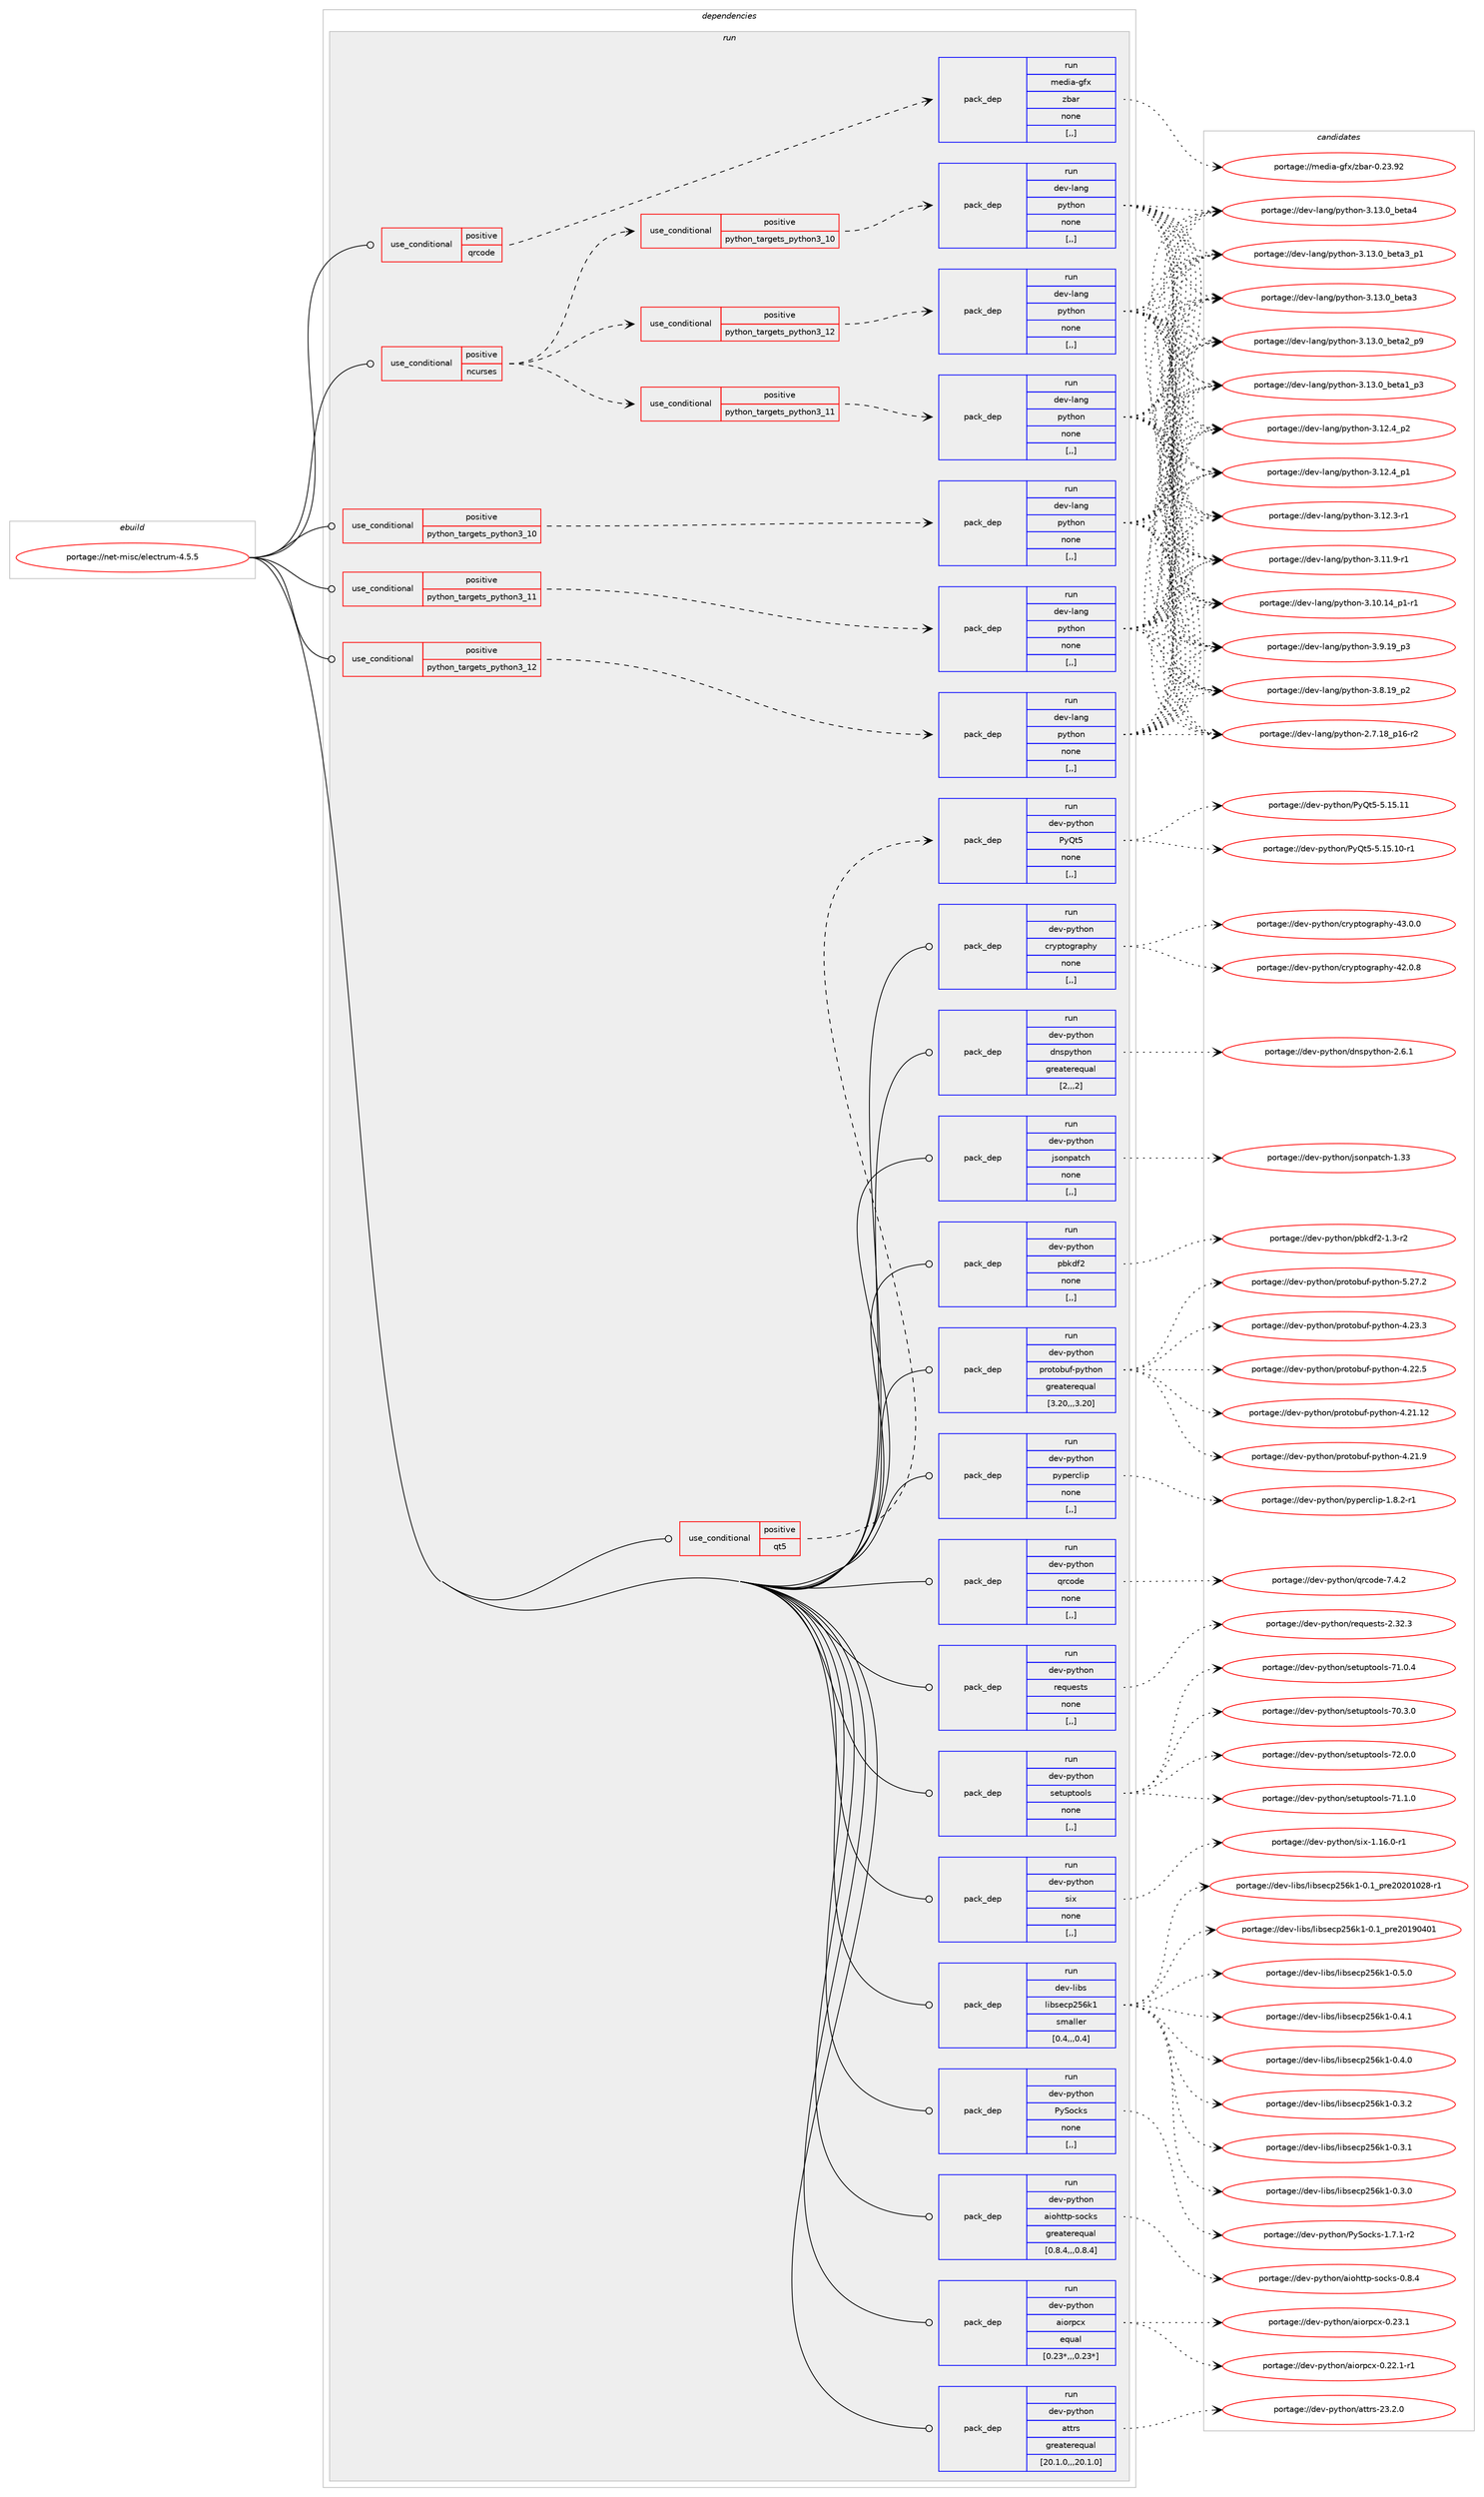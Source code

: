 digraph prolog {

# *************
# Graph options
# *************

newrank=true;
concentrate=true;
compound=true;
graph [rankdir=LR,fontname=Helvetica,fontsize=10,ranksep=1.5];#, ranksep=2.5, nodesep=0.2];
edge  [arrowhead=vee];
node  [fontname=Helvetica,fontsize=10];

# **********
# The ebuild
# **********

subgraph cluster_leftcol {
color=gray;
label=<<i>ebuild</i>>;
id [label="portage://net-misc/electrum-4.5.5", color=red, width=4, href="../net-misc/electrum-4.5.5.svg"];
}

# ****************
# The dependencies
# ****************

subgraph cluster_midcol {
color=gray;
label=<<i>dependencies</i>>;
subgraph cluster_compile {
fillcolor="#eeeeee";
style=filled;
label=<<i>compile</i>>;
}
subgraph cluster_compileandrun {
fillcolor="#eeeeee";
style=filled;
label=<<i>compile and run</i>>;
}
subgraph cluster_run {
fillcolor="#eeeeee";
style=filled;
label=<<i>run</i>>;
subgraph cond97009 {
dependency369052 [label=<<TABLE BORDER="0" CELLBORDER="1" CELLSPACING="0" CELLPADDING="4"><TR><TD ROWSPAN="3" CELLPADDING="10">use_conditional</TD></TR><TR><TD>positive</TD></TR><TR><TD>ncurses</TD></TR></TABLE>>, shape=none, color=red];
subgraph cond97010 {
dependency369053 [label=<<TABLE BORDER="0" CELLBORDER="1" CELLSPACING="0" CELLPADDING="4"><TR><TD ROWSPAN="3" CELLPADDING="10">use_conditional</TD></TR><TR><TD>positive</TD></TR><TR><TD>python_targets_python3_10</TD></TR></TABLE>>, shape=none, color=red];
subgraph pack269383 {
dependency369054 [label=<<TABLE BORDER="0" CELLBORDER="1" CELLSPACING="0" CELLPADDING="4" WIDTH="220"><TR><TD ROWSPAN="6" CELLPADDING="30">pack_dep</TD></TR><TR><TD WIDTH="110">run</TD></TR><TR><TD>dev-lang</TD></TR><TR><TD>python</TD></TR><TR><TD>none</TD></TR><TR><TD>[,,]</TD></TR></TABLE>>, shape=none, color=blue];
}
dependency369053:e -> dependency369054:w [weight=20,style="dashed",arrowhead="vee"];
}
dependency369052:e -> dependency369053:w [weight=20,style="dashed",arrowhead="vee"];
subgraph cond97011 {
dependency369055 [label=<<TABLE BORDER="0" CELLBORDER="1" CELLSPACING="0" CELLPADDING="4"><TR><TD ROWSPAN="3" CELLPADDING="10">use_conditional</TD></TR><TR><TD>positive</TD></TR><TR><TD>python_targets_python3_11</TD></TR></TABLE>>, shape=none, color=red];
subgraph pack269384 {
dependency369056 [label=<<TABLE BORDER="0" CELLBORDER="1" CELLSPACING="0" CELLPADDING="4" WIDTH="220"><TR><TD ROWSPAN="6" CELLPADDING="30">pack_dep</TD></TR><TR><TD WIDTH="110">run</TD></TR><TR><TD>dev-lang</TD></TR><TR><TD>python</TD></TR><TR><TD>none</TD></TR><TR><TD>[,,]</TD></TR></TABLE>>, shape=none, color=blue];
}
dependency369055:e -> dependency369056:w [weight=20,style="dashed",arrowhead="vee"];
}
dependency369052:e -> dependency369055:w [weight=20,style="dashed",arrowhead="vee"];
subgraph cond97012 {
dependency369057 [label=<<TABLE BORDER="0" CELLBORDER="1" CELLSPACING="0" CELLPADDING="4"><TR><TD ROWSPAN="3" CELLPADDING="10">use_conditional</TD></TR><TR><TD>positive</TD></TR><TR><TD>python_targets_python3_12</TD></TR></TABLE>>, shape=none, color=red];
subgraph pack269385 {
dependency369058 [label=<<TABLE BORDER="0" CELLBORDER="1" CELLSPACING="0" CELLPADDING="4" WIDTH="220"><TR><TD ROWSPAN="6" CELLPADDING="30">pack_dep</TD></TR><TR><TD WIDTH="110">run</TD></TR><TR><TD>dev-lang</TD></TR><TR><TD>python</TD></TR><TR><TD>none</TD></TR><TR><TD>[,,]</TD></TR></TABLE>>, shape=none, color=blue];
}
dependency369057:e -> dependency369058:w [weight=20,style="dashed",arrowhead="vee"];
}
dependency369052:e -> dependency369057:w [weight=20,style="dashed",arrowhead="vee"];
}
id:e -> dependency369052:w [weight=20,style="solid",arrowhead="odot"];
subgraph cond97013 {
dependency369059 [label=<<TABLE BORDER="0" CELLBORDER="1" CELLSPACING="0" CELLPADDING="4"><TR><TD ROWSPAN="3" CELLPADDING="10">use_conditional</TD></TR><TR><TD>positive</TD></TR><TR><TD>python_targets_python3_10</TD></TR></TABLE>>, shape=none, color=red];
subgraph pack269386 {
dependency369060 [label=<<TABLE BORDER="0" CELLBORDER="1" CELLSPACING="0" CELLPADDING="4" WIDTH="220"><TR><TD ROWSPAN="6" CELLPADDING="30">pack_dep</TD></TR><TR><TD WIDTH="110">run</TD></TR><TR><TD>dev-lang</TD></TR><TR><TD>python</TD></TR><TR><TD>none</TD></TR><TR><TD>[,,]</TD></TR></TABLE>>, shape=none, color=blue];
}
dependency369059:e -> dependency369060:w [weight=20,style="dashed",arrowhead="vee"];
}
id:e -> dependency369059:w [weight=20,style="solid",arrowhead="odot"];
subgraph cond97014 {
dependency369061 [label=<<TABLE BORDER="0" CELLBORDER="1" CELLSPACING="0" CELLPADDING="4"><TR><TD ROWSPAN="3" CELLPADDING="10">use_conditional</TD></TR><TR><TD>positive</TD></TR><TR><TD>python_targets_python3_11</TD></TR></TABLE>>, shape=none, color=red];
subgraph pack269387 {
dependency369062 [label=<<TABLE BORDER="0" CELLBORDER="1" CELLSPACING="0" CELLPADDING="4" WIDTH="220"><TR><TD ROWSPAN="6" CELLPADDING="30">pack_dep</TD></TR><TR><TD WIDTH="110">run</TD></TR><TR><TD>dev-lang</TD></TR><TR><TD>python</TD></TR><TR><TD>none</TD></TR><TR><TD>[,,]</TD></TR></TABLE>>, shape=none, color=blue];
}
dependency369061:e -> dependency369062:w [weight=20,style="dashed",arrowhead="vee"];
}
id:e -> dependency369061:w [weight=20,style="solid",arrowhead="odot"];
subgraph cond97015 {
dependency369063 [label=<<TABLE BORDER="0" CELLBORDER="1" CELLSPACING="0" CELLPADDING="4"><TR><TD ROWSPAN="3" CELLPADDING="10">use_conditional</TD></TR><TR><TD>positive</TD></TR><TR><TD>python_targets_python3_12</TD></TR></TABLE>>, shape=none, color=red];
subgraph pack269388 {
dependency369064 [label=<<TABLE BORDER="0" CELLBORDER="1" CELLSPACING="0" CELLPADDING="4" WIDTH="220"><TR><TD ROWSPAN="6" CELLPADDING="30">pack_dep</TD></TR><TR><TD WIDTH="110">run</TD></TR><TR><TD>dev-lang</TD></TR><TR><TD>python</TD></TR><TR><TD>none</TD></TR><TR><TD>[,,]</TD></TR></TABLE>>, shape=none, color=blue];
}
dependency369063:e -> dependency369064:w [weight=20,style="dashed",arrowhead="vee"];
}
id:e -> dependency369063:w [weight=20,style="solid",arrowhead="odot"];
subgraph cond97016 {
dependency369065 [label=<<TABLE BORDER="0" CELLBORDER="1" CELLSPACING="0" CELLPADDING="4"><TR><TD ROWSPAN="3" CELLPADDING="10">use_conditional</TD></TR><TR><TD>positive</TD></TR><TR><TD>qrcode</TD></TR></TABLE>>, shape=none, color=red];
subgraph pack269389 {
dependency369066 [label=<<TABLE BORDER="0" CELLBORDER="1" CELLSPACING="0" CELLPADDING="4" WIDTH="220"><TR><TD ROWSPAN="6" CELLPADDING="30">pack_dep</TD></TR><TR><TD WIDTH="110">run</TD></TR><TR><TD>media-gfx</TD></TR><TR><TD>zbar</TD></TR><TR><TD>none</TD></TR><TR><TD>[,,]</TD></TR></TABLE>>, shape=none, color=blue];
}
dependency369065:e -> dependency369066:w [weight=20,style="dashed",arrowhead="vee"];
}
id:e -> dependency369065:w [weight=20,style="solid",arrowhead="odot"];
subgraph cond97017 {
dependency369067 [label=<<TABLE BORDER="0" CELLBORDER="1" CELLSPACING="0" CELLPADDING="4"><TR><TD ROWSPAN="3" CELLPADDING="10">use_conditional</TD></TR><TR><TD>positive</TD></TR><TR><TD>qt5</TD></TR></TABLE>>, shape=none, color=red];
subgraph pack269390 {
dependency369068 [label=<<TABLE BORDER="0" CELLBORDER="1" CELLSPACING="0" CELLPADDING="4" WIDTH="220"><TR><TD ROWSPAN="6" CELLPADDING="30">pack_dep</TD></TR><TR><TD WIDTH="110">run</TD></TR><TR><TD>dev-python</TD></TR><TR><TD>PyQt5</TD></TR><TR><TD>none</TD></TR><TR><TD>[,,]</TD></TR></TABLE>>, shape=none, color=blue];
}
dependency369067:e -> dependency369068:w [weight=20,style="dashed",arrowhead="vee"];
}
id:e -> dependency369067:w [weight=20,style="solid",arrowhead="odot"];
subgraph pack269391 {
dependency369069 [label=<<TABLE BORDER="0" CELLBORDER="1" CELLSPACING="0" CELLPADDING="4" WIDTH="220"><TR><TD ROWSPAN="6" CELLPADDING="30">pack_dep</TD></TR><TR><TD WIDTH="110">run</TD></TR><TR><TD>dev-libs</TD></TR><TR><TD>libsecp256k1</TD></TR><TR><TD>smaller</TD></TR><TR><TD>[0.4,,,0.4]</TD></TR></TABLE>>, shape=none, color=blue];
}
id:e -> dependency369069:w [weight=20,style="solid",arrowhead="odot"];
subgraph pack269392 {
dependency369070 [label=<<TABLE BORDER="0" CELLBORDER="1" CELLSPACING="0" CELLPADDING="4" WIDTH="220"><TR><TD ROWSPAN="6" CELLPADDING="30">pack_dep</TD></TR><TR><TD WIDTH="110">run</TD></TR><TR><TD>dev-python</TD></TR><TR><TD>PySocks</TD></TR><TR><TD>none</TD></TR><TR><TD>[,,]</TD></TR></TABLE>>, shape=none, color=blue];
}
id:e -> dependency369070:w [weight=20,style="solid",arrowhead="odot"];
subgraph pack269393 {
dependency369071 [label=<<TABLE BORDER="0" CELLBORDER="1" CELLSPACING="0" CELLPADDING="4" WIDTH="220"><TR><TD ROWSPAN="6" CELLPADDING="30">pack_dep</TD></TR><TR><TD WIDTH="110">run</TD></TR><TR><TD>dev-python</TD></TR><TR><TD>aiohttp-socks</TD></TR><TR><TD>greaterequal</TD></TR><TR><TD>[0.8.4,,,0.8.4]</TD></TR></TABLE>>, shape=none, color=blue];
}
id:e -> dependency369071:w [weight=20,style="solid",arrowhead="odot"];
subgraph pack269394 {
dependency369072 [label=<<TABLE BORDER="0" CELLBORDER="1" CELLSPACING="0" CELLPADDING="4" WIDTH="220"><TR><TD ROWSPAN="6" CELLPADDING="30">pack_dep</TD></TR><TR><TD WIDTH="110">run</TD></TR><TR><TD>dev-python</TD></TR><TR><TD>aiorpcx</TD></TR><TR><TD>equal</TD></TR><TR><TD>[0.23*,,,0.23*]</TD></TR></TABLE>>, shape=none, color=blue];
}
id:e -> dependency369072:w [weight=20,style="solid",arrowhead="odot"];
subgraph pack269395 {
dependency369073 [label=<<TABLE BORDER="0" CELLBORDER="1" CELLSPACING="0" CELLPADDING="4" WIDTH="220"><TR><TD ROWSPAN="6" CELLPADDING="30">pack_dep</TD></TR><TR><TD WIDTH="110">run</TD></TR><TR><TD>dev-python</TD></TR><TR><TD>attrs</TD></TR><TR><TD>greaterequal</TD></TR><TR><TD>[20.1.0,,,20.1.0]</TD></TR></TABLE>>, shape=none, color=blue];
}
id:e -> dependency369073:w [weight=20,style="solid",arrowhead="odot"];
subgraph pack269396 {
dependency369074 [label=<<TABLE BORDER="0" CELLBORDER="1" CELLSPACING="0" CELLPADDING="4" WIDTH="220"><TR><TD ROWSPAN="6" CELLPADDING="30">pack_dep</TD></TR><TR><TD WIDTH="110">run</TD></TR><TR><TD>dev-python</TD></TR><TR><TD>cryptography</TD></TR><TR><TD>none</TD></TR><TR><TD>[,,]</TD></TR></TABLE>>, shape=none, color=blue];
}
id:e -> dependency369074:w [weight=20,style="solid",arrowhead="odot"];
subgraph pack269397 {
dependency369075 [label=<<TABLE BORDER="0" CELLBORDER="1" CELLSPACING="0" CELLPADDING="4" WIDTH="220"><TR><TD ROWSPAN="6" CELLPADDING="30">pack_dep</TD></TR><TR><TD WIDTH="110">run</TD></TR><TR><TD>dev-python</TD></TR><TR><TD>dnspython</TD></TR><TR><TD>greaterequal</TD></TR><TR><TD>[2,,,2]</TD></TR></TABLE>>, shape=none, color=blue];
}
id:e -> dependency369075:w [weight=20,style="solid",arrowhead="odot"];
subgraph pack269398 {
dependency369076 [label=<<TABLE BORDER="0" CELLBORDER="1" CELLSPACING="0" CELLPADDING="4" WIDTH="220"><TR><TD ROWSPAN="6" CELLPADDING="30">pack_dep</TD></TR><TR><TD WIDTH="110">run</TD></TR><TR><TD>dev-python</TD></TR><TR><TD>jsonpatch</TD></TR><TR><TD>none</TD></TR><TR><TD>[,,]</TD></TR></TABLE>>, shape=none, color=blue];
}
id:e -> dependency369076:w [weight=20,style="solid",arrowhead="odot"];
subgraph pack269399 {
dependency369077 [label=<<TABLE BORDER="0" CELLBORDER="1" CELLSPACING="0" CELLPADDING="4" WIDTH="220"><TR><TD ROWSPAN="6" CELLPADDING="30">pack_dep</TD></TR><TR><TD WIDTH="110">run</TD></TR><TR><TD>dev-python</TD></TR><TR><TD>pbkdf2</TD></TR><TR><TD>none</TD></TR><TR><TD>[,,]</TD></TR></TABLE>>, shape=none, color=blue];
}
id:e -> dependency369077:w [weight=20,style="solid",arrowhead="odot"];
subgraph pack269400 {
dependency369078 [label=<<TABLE BORDER="0" CELLBORDER="1" CELLSPACING="0" CELLPADDING="4" WIDTH="220"><TR><TD ROWSPAN="6" CELLPADDING="30">pack_dep</TD></TR><TR><TD WIDTH="110">run</TD></TR><TR><TD>dev-python</TD></TR><TR><TD>protobuf-python</TD></TR><TR><TD>greaterequal</TD></TR><TR><TD>[3.20,,,3.20]</TD></TR></TABLE>>, shape=none, color=blue];
}
id:e -> dependency369078:w [weight=20,style="solid",arrowhead="odot"];
subgraph pack269401 {
dependency369079 [label=<<TABLE BORDER="0" CELLBORDER="1" CELLSPACING="0" CELLPADDING="4" WIDTH="220"><TR><TD ROWSPAN="6" CELLPADDING="30">pack_dep</TD></TR><TR><TD WIDTH="110">run</TD></TR><TR><TD>dev-python</TD></TR><TR><TD>pyperclip</TD></TR><TR><TD>none</TD></TR><TR><TD>[,,]</TD></TR></TABLE>>, shape=none, color=blue];
}
id:e -> dependency369079:w [weight=20,style="solid",arrowhead="odot"];
subgraph pack269402 {
dependency369080 [label=<<TABLE BORDER="0" CELLBORDER="1" CELLSPACING="0" CELLPADDING="4" WIDTH="220"><TR><TD ROWSPAN="6" CELLPADDING="30">pack_dep</TD></TR><TR><TD WIDTH="110">run</TD></TR><TR><TD>dev-python</TD></TR><TR><TD>qrcode</TD></TR><TR><TD>none</TD></TR><TR><TD>[,,]</TD></TR></TABLE>>, shape=none, color=blue];
}
id:e -> dependency369080:w [weight=20,style="solid",arrowhead="odot"];
subgraph pack269403 {
dependency369081 [label=<<TABLE BORDER="0" CELLBORDER="1" CELLSPACING="0" CELLPADDING="4" WIDTH="220"><TR><TD ROWSPAN="6" CELLPADDING="30">pack_dep</TD></TR><TR><TD WIDTH="110">run</TD></TR><TR><TD>dev-python</TD></TR><TR><TD>requests</TD></TR><TR><TD>none</TD></TR><TR><TD>[,,]</TD></TR></TABLE>>, shape=none, color=blue];
}
id:e -> dependency369081:w [weight=20,style="solid",arrowhead="odot"];
subgraph pack269404 {
dependency369082 [label=<<TABLE BORDER="0" CELLBORDER="1" CELLSPACING="0" CELLPADDING="4" WIDTH="220"><TR><TD ROWSPAN="6" CELLPADDING="30">pack_dep</TD></TR><TR><TD WIDTH="110">run</TD></TR><TR><TD>dev-python</TD></TR><TR><TD>setuptools</TD></TR><TR><TD>none</TD></TR><TR><TD>[,,]</TD></TR></TABLE>>, shape=none, color=blue];
}
id:e -> dependency369082:w [weight=20,style="solid",arrowhead="odot"];
subgraph pack269405 {
dependency369083 [label=<<TABLE BORDER="0" CELLBORDER="1" CELLSPACING="0" CELLPADDING="4" WIDTH="220"><TR><TD ROWSPAN="6" CELLPADDING="30">pack_dep</TD></TR><TR><TD WIDTH="110">run</TD></TR><TR><TD>dev-python</TD></TR><TR><TD>six</TD></TR><TR><TD>none</TD></TR><TR><TD>[,,]</TD></TR></TABLE>>, shape=none, color=blue];
}
id:e -> dependency369083:w [weight=20,style="solid",arrowhead="odot"];
}
}

# **************
# The candidates
# **************

subgraph cluster_choices {
rank=same;
color=gray;
label=<<i>candidates</i>>;

subgraph choice269383 {
color=black;
nodesep=1;
choice1001011184510897110103471121211161041111104551464951464895981011169752 [label="portage://dev-lang/python-3.13.0_beta4", color=red, width=4,href="../dev-lang/python-3.13.0_beta4.svg"];
choice10010111845108971101034711212111610411111045514649514648959810111697519511249 [label="portage://dev-lang/python-3.13.0_beta3_p1", color=red, width=4,href="../dev-lang/python-3.13.0_beta3_p1.svg"];
choice1001011184510897110103471121211161041111104551464951464895981011169751 [label="portage://dev-lang/python-3.13.0_beta3", color=red, width=4,href="../dev-lang/python-3.13.0_beta3.svg"];
choice10010111845108971101034711212111610411111045514649514648959810111697509511257 [label="portage://dev-lang/python-3.13.0_beta2_p9", color=red, width=4,href="../dev-lang/python-3.13.0_beta2_p9.svg"];
choice10010111845108971101034711212111610411111045514649514648959810111697499511251 [label="portage://dev-lang/python-3.13.0_beta1_p3", color=red, width=4,href="../dev-lang/python-3.13.0_beta1_p3.svg"];
choice100101118451089711010347112121116104111110455146495046529511250 [label="portage://dev-lang/python-3.12.4_p2", color=red, width=4,href="../dev-lang/python-3.12.4_p2.svg"];
choice100101118451089711010347112121116104111110455146495046529511249 [label="portage://dev-lang/python-3.12.4_p1", color=red, width=4,href="../dev-lang/python-3.12.4_p1.svg"];
choice100101118451089711010347112121116104111110455146495046514511449 [label="portage://dev-lang/python-3.12.3-r1", color=red, width=4,href="../dev-lang/python-3.12.3-r1.svg"];
choice100101118451089711010347112121116104111110455146494946574511449 [label="portage://dev-lang/python-3.11.9-r1", color=red, width=4,href="../dev-lang/python-3.11.9-r1.svg"];
choice100101118451089711010347112121116104111110455146494846495295112494511449 [label="portage://dev-lang/python-3.10.14_p1-r1", color=red, width=4,href="../dev-lang/python-3.10.14_p1-r1.svg"];
choice100101118451089711010347112121116104111110455146574649579511251 [label="portage://dev-lang/python-3.9.19_p3", color=red, width=4,href="../dev-lang/python-3.9.19_p3.svg"];
choice100101118451089711010347112121116104111110455146564649579511250 [label="portage://dev-lang/python-3.8.19_p2", color=red, width=4,href="../dev-lang/python-3.8.19_p2.svg"];
choice100101118451089711010347112121116104111110455046554649569511249544511450 [label="portage://dev-lang/python-2.7.18_p16-r2", color=red, width=4,href="../dev-lang/python-2.7.18_p16-r2.svg"];
dependency369054:e -> choice1001011184510897110103471121211161041111104551464951464895981011169752:w [style=dotted,weight="100"];
dependency369054:e -> choice10010111845108971101034711212111610411111045514649514648959810111697519511249:w [style=dotted,weight="100"];
dependency369054:e -> choice1001011184510897110103471121211161041111104551464951464895981011169751:w [style=dotted,weight="100"];
dependency369054:e -> choice10010111845108971101034711212111610411111045514649514648959810111697509511257:w [style=dotted,weight="100"];
dependency369054:e -> choice10010111845108971101034711212111610411111045514649514648959810111697499511251:w [style=dotted,weight="100"];
dependency369054:e -> choice100101118451089711010347112121116104111110455146495046529511250:w [style=dotted,weight="100"];
dependency369054:e -> choice100101118451089711010347112121116104111110455146495046529511249:w [style=dotted,weight="100"];
dependency369054:e -> choice100101118451089711010347112121116104111110455146495046514511449:w [style=dotted,weight="100"];
dependency369054:e -> choice100101118451089711010347112121116104111110455146494946574511449:w [style=dotted,weight="100"];
dependency369054:e -> choice100101118451089711010347112121116104111110455146494846495295112494511449:w [style=dotted,weight="100"];
dependency369054:e -> choice100101118451089711010347112121116104111110455146574649579511251:w [style=dotted,weight="100"];
dependency369054:e -> choice100101118451089711010347112121116104111110455146564649579511250:w [style=dotted,weight="100"];
dependency369054:e -> choice100101118451089711010347112121116104111110455046554649569511249544511450:w [style=dotted,weight="100"];
}
subgraph choice269384 {
color=black;
nodesep=1;
choice1001011184510897110103471121211161041111104551464951464895981011169752 [label="portage://dev-lang/python-3.13.0_beta4", color=red, width=4,href="../dev-lang/python-3.13.0_beta4.svg"];
choice10010111845108971101034711212111610411111045514649514648959810111697519511249 [label="portage://dev-lang/python-3.13.0_beta3_p1", color=red, width=4,href="../dev-lang/python-3.13.0_beta3_p1.svg"];
choice1001011184510897110103471121211161041111104551464951464895981011169751 [label="portage://dev-lang/python-3.13.0_beta3", color=red, width=4,href="../dev-lang/python-3.13.0_beta3.svg"];
choice10010111845108971101034711212111610411111045514649514648959810111697509511257 [label="portage://dev-lang/python-3.13.0_beta2_p9", color=red, width=4,href="../dev-lang/python-3.13.0_beta2_p9.svg"];
choice10010111845108971101034711212111610411111045514649514648959810111697499511251 [label="portage://dev-lang/python-3.13.0_beta1_p3", color=red, width=4,href="../dev-lang/python-3.13.0_beta1_p3.svg"];
choice100101118451089711010347112121116104111110455146495046529511250 [label="portage://dev-lang/python-3.12.4_p2", color=red, width=4,href="../dev-lang/python-3.12.4_p2.svg"];
choice100101118451089711010347112121116104111110455146495046529511249 [label="portage://dev-lang/python-3.12.4_p1", color=red, width=4,href="../dev-lang/python-3.12.4_p1.svg"];
choice100101118451089711010347112121116104111110455146495046514511449 [label="portage://dev-lang/python-3.12.3-r1", color=red, width=4,href="../dev-lang/python-3.12.3-r1.svg"];
choice100101118451089711010347112121116104111110455146494946574511449 [label="portage://dev-lang/python-3.11.9-r1", color=red, width=4,href="../dev-lang/python-3.11.9-r1.svg"];
choice100101118451089711010347112121116104111110455146494846495295112494511449 [label="portage://dev-lang/python-3.10.14_p1-r1", color=red, width=4,href="../dev-lang/python-3.10.14_p1-r1.svg"];
choice100101118451089711010347112121116104111110455146574649579511251 [label="portage://dev-lang/python-3.9.19_p3", color=red, width=4,href="../dev-lang/python-3.9.19_p3.svg"];
choice100101118451089711010347112121116104111110455146564649579511250 [label="portage://dev-lang/python-3.8.19_p2", color=red, width=4,href="../dev-lang/python-3.8.19_p2.svg"];
choice100101118451089711010347112121116104111110455046554649569511249544511450 [label="portage://dev-lang/python-2.7.18_p16-r2", color=red, width=4,href="../dev-lang/python-2.7.18_p16-r2.svg"];
dependency369056:e -> choice1001011184510897110103471121211161041111104551464951464895981011169752:w [style=dotted,weight="100"];
dependency369056:e -> choice10010111845108971101034711212111610411111045514649514648959810111697519511249:w [style=dotted,weight="100"];
dependency369056:e -> choice1001011184510897110103471121211161041111104551464951464895981011169751:w [style=dotted,weight="100"];
dependency369056:e -> choice10010111845108971101034711212111610411111045514649514648959810111697509511257:w [style=dotted,weight="100"];
dependency369056:e -> choice10010111845108971101034711212111610411111045514649514648959810111697499511251:w [style=dotted,weight="100"];
dependency369056:e -> choice100101118451089711010347112121116104111110455146495046529511250:w [style=dotted,weight="100"];
dependency369056:e -> choice100101118451089711010347112121116104111110455146495046529511249:w [style=dotted,weight="100"];
dependency369056:e -> choice100101118451089711010347112121116104111110455146495046514511449:w [style=dotted,weight="100"];
dependency369056:e -> choice100101118451089711010347112121116104111110455146494946574511449:w [style=dotted,weight="100"];
dependency369056:e -> choice100101118451089711010347112121116104111110455146494846495295112494511449:w [style=dotted,weight="100"];
dependency369056:e -> choice100101118451089711010347112121116104111110455146574649579511251:w [style=dotted,weight="100"];
dependency369056:e -> choice100101118451089711010347112121116104111110455146564649579511250:w [style=dotted,weight="100"];
dependency369056:e -> choice100101118451089711010347112121116104111110455046554649569511249544511450:w [style=dotted,weight="100"];
}
subgraph choice269385 {
color=black;
nodesep=1;
choice1001011184510897110103471121211161041111104551464951464895981011169752 [label="portage://dev-lang/python-3.13.0_beta4", color=red, width=4,href="../dev-lang/python-3.13.0_beta4.svg"];
choice10010111845108971101034711212111610411111045514649514648959810111697519511249 [label="portage://dev-lang/python-3.13.0_beta3_p1", color=red, width=4,href="../dev-lang/python-3.13.0_beta3_p1.svg"];
choice1001011184510897110103471121211161041111104551464951464895981011169751 [label="portage://dev-lang/python-3.13.0_beta3", color=red, width=4,href="../dev-lang/python-3.13.0_beta3.svg"];
choice10010111845108971101034711212111610411111045514649514648959810111697509511257 [label="portage://dev-lang/python-3.13.0_beta2_p9", color=red, width=4,href="../dev-lang/python-3.13.0_beta2_p9.svg"];
choice10010111845108971101034711212111610411111045514649514648959810111697499511251 [label="portage://dev-lang/python-3.13.0_beta1_p3", color=red, width=4,href="../dev-lang/python-3.13.0_beta1_p3.svg"];
choice100101118451089711010347112121116104111110455146495046529511250 [label="portage://dev-lang/python-3.12.4_p2", color=red, width=4,href="../dev-lang/python-3.12.4_p2.svg"];
choice100101118451089711010347112121116104111110455146495046529511249 [label="portage://dev-lang/python-3.12.4_p1", color=red, width=4,href="../dev-lang/python-3.12.4_p1.svg"];
choice100101118451089711010347112121116104111110455146495046514511449 [label="portage://dev-lang/python-3.12.3-r1", color=red, width=4,href="../dev-lang/python-3.12.3-r1.svg"];
choice100101118451089711010347112121116104111110455146494946574511449 [label="portage://dev-lang/python-3.11.9-r1", color=red, width=4,href="../dev-lang/python-3.11.9-r1.svg"];
choice100101118451089711010347112121116104111110455146494846495295112494511449 [label="portage://dev-lang/python-3.10.14_p1-r1", color=red, width=4,href="../dev-lang/python-3.10.14_p1-r1.svg"];
choice100101118451089711010347112121116104111110455146574649579511251 [label="portage://dev-lang/python-3.9.19_p3", color=red, width=4,href="../dev-lang/python-3.9.19_p3.svg"];
choice100101118451089711010347112121116104111110455146564649579511250 [label="portage://dev-lang/python-3.8.19_p2", color=red, width=4,href="../dev-lang/python-3.8.19_p2.svg"];
choice100101118451089711010347112121116104111110455046554649569511249544511450 [label="portage://dev-lang/python-2.7.18_p16-r2", color=red, width=4,href="../dev-lang/python-2.7.18_p16-r2.svg"];
dependency369058:e -> choice1001011184510897110103471121211161041111104551464951464895981011169752:w [style=dotted,weight="100"];
dependency369058:e -> choice10010111845108971101034711212111610411111045514649514648959810111697519511249:w [style=dotted,weight="100"];
dependency369058:e -> choice1001011184510897110103471121211161041111104551464951464895981011169751:w [style=dotted,weight="100"];
dependency369058:e -> choice10010111845108971101034711212111610411111045514649514648959810111697509511257:w [style=dotted,weight="100"];
dependency369058:e -> choice10010111845108971101034711212111610411111045514649514648959810111697499511251:w [style=dotted,weight="100"];
dependency369058:e -> choice100101118451089711010347112121116104111110455146495046529511250:w [style=dotted,weight="100"];
dependency369058:e -> choice100101118451089711010347112121116104111110455146495046529511249:w [style=dotted,weight="100"];
dependency369058:e -> choice100101118451089711010347112121116104111110455146495046514511449:w [style=dotted,weight="100"];
dependency369058:e -> choice100101118451089711010347112121116104111110455146494946574511449:w [style=dotted,weight="100"];
dependency369058:e -> choice100101118451089711010347112121116104111110455146494846495295112494511449:w [style=dotted,weight="100"];
dependency369058:e -> choice100101118451089711010347112121116104111110455146574649579511251:w [style=dotted,weight="100"];
dependency369058:e -> choice100101118451089711010347112121116104111110455146564649579511250:w [style=dotted,weight="100"];
dependency369058:e -> choice100101118451089711010347112121116104111110455046554649569511249544511450:w [style=dotted,weight="100"];
}
subgraph choice269386 {
color=black;
nodesep=1;
choice1001011184510897110103471121211161041111104551464951464895981011169752 [label="portage://dev-lang/python-3.13.0_beta4", color=red, width=4,href="../dev-lang/python-3.13.0_beta4.svg"];
choice10010111845108971101034711212111610411111045514649514648959810111697519511249 [label="portage://dev-lang/python-3.13.0_beta3_p1", color=red, width=4,href="../dev-lang/python-3.13.0_beta3_p1.svg"];
choice1001011184510897110103471121211161041111104551464951464895981011169751 [label="portage://dev-lang/python-3.13.0_beta3", color=red, width=4,href="../dev-lang/python-3.13.0_beta3.svg"];
choice10010111845108971101034711212111610411111045514649514648959810111697509511257 [label="portage://dev-lang/python-3.13.0_beta2_p9", color=red, width=4,href="../dev-lang/python-3.13.0_beta2_p9.svg"];
choice10010111845108971101034711212111610411111045514649514648959810111697499511251 [label="portage://dev-lang/python-3.13.0_beta1_p3", color=red, width=4,href="../dev-lang/python-3.13.0_beta1_p3.svg"];
choice100101118451089711010347112121116104111110455146495046529511250 [label="portage://dev-lang/python-3.12.4_p2", color=red, width=4,href="../dev-lang/python-3.12.4_p2.svg"];
choice100101118451089711010347112121116104111110455146495046529511249 [label="portage://dev-lang/python-3.12.4_p1", color=red, width=4,href="../dev-lang/python-3.12.4_p1.svg"];
choice100101118451089711010347112121116104111110455146495046514511449 [label="portage://dev-lang/python-3.12.3-r1", color=red, width=4,href="../dev-lang/python-3.12.3-r1.svg"];
choice100101118451089711010347112121116104111110455146494946574511449 [label="portage://dev-lang/python-3.11.9-r1", color=red, width=4,href="../dev-lang/python-3.11.9-r1.svg"];
choice100101118451089711010347112121116104111110455146494846495295112494511449 [label="portage://dev-lang/python-3.10.14_p1-r1", color=red, width=4,href="../dev-lang/python-3.10.14_p1-r1.svg"];
choice100101118451089711010347112121116104111110455146574649579511251 [label="portage://dev-lang/python-3.9.19_p3", color=red, width=4,href="../dev-lang/python-3.9.19_p3.svg"];
choice100101118451089711010347112121116104111110455146564649579511250 [label="portage://dev-lang/python-3.8.19_p2", color=red, width=4,href="../dev-lang/python-3.8.19_p2.svg"];
choice100101118451089711010347112121116104111110455046554649569511249544511450 [label="portage://dev-lang/python-2.7.18_p16-r2", color=red, width=4,href="../dev-lang/python-2.7.18_p16-r2.svg"];
dependency369060:e -> choice1001011184510897110103471121211161041111104551464951464895981011169752:w [style=dotted,weight="100"];
dependency369060:e -> choice10010111845108971101034711212111610411111045514649514648959810111697519511249:w [style=dotted,weight="100"];
dependency369060:e -> choice1001011184510897110103471121211161041111104551464951464895981011169751:w [style=dotted,weight="100"];
dependency369060:e -> choice10010111845108971101034711212111610411111045514649514648959810111697509511257:w [style=dotted,weight="100"];
dependency369060:e -> choice10010111845108971101034711212111610411111045514649514648959810111697499511251:w [style=dotted,weight="100"];
dependency369060:e -> choice100101118451089711010347112121116104111110455146495046529511250:w [style=dotted,weight="100"];
dependency369060:e -> choice100101118451089711010347112121116104111110455146495046529511249:w [style=dotted,weight="100"];
dependency369060:e -> choice100101118451089711010347112121116104111110455146495046514511449:w [style=dotted,weight="100"];
dependency369060:e -> choice100101118451089711010347112121116104111110455146494946574511449:w [style=dotted,weight="100"];
dependency369060:e -> choice100101118451089711010347112121116104111110455146494846495295112494511449:w [style=dotted,weight="100"];
dependency369060:e -> choice100101118451089711010347112121116104111110455146574649579511251:w [style=dotted,weight="100"];
dependency369060:e -> choice100101118451089711010347112121116104111110455146564649579511250:w [style=dotted,weight="100"];
dependency369060:e -> choice100101118451089711010347112121116104111110455046554649569511249544511450:w [style=dotted,weight="100"];
}
subgraph choice269387 {
color=black;
nodesep=1;
choice1001011184510897110103471121211161041111104551464951464895981011169752 [label="portage://dev-lang/python-3.13.0_beta4", color=red, width=4,href="../dev-lang/python-3.13.0_beta4.svg"];
choice10010111845108971101034711212111610411111045514649514648959810111697519511249 [label="portage://dev-lang/python-3.13.0_beta3_p1", color=red, width=4,href="../dev-lang/python-3.13.0_beta3_p1.svg"];
choice1001011184510897110103471121211161041111104551464951464895981011169751 [label="portage://dev-lang/python-3.13.0_beta3", color=red, width=4,href="../dev-lang/python-3.13.0_beta3.svg"];
choice10010111845108971101034711212111610411111045514649514648959810111697509511257 [label="portage://dev-lang/python-3.13.0_beta2_p9", color=red, width=4,href="../dev-lang/python-3.13.0_beta2_p9.svg"];
choice10010111845108971101034711212111610411111045514649514648959810111697499511251 [label="portage://dev-lang/python-3.13.0_beta1_p3", color=red, width=4,href="../dev-lang/python-3.13.0_beta1_p3.svg"];
choice100101118451089711010347112121116104111110455146495046529511250 [label="portage://dev-lang/python-3.12.4_p2", color=red, width=4,href="../dev-lang/python-3.12.4_p2.svg"];
choice100101118451089711010347112121116104111110455146495046529511249 [label="portage://dev-lang/python-3.12.4_p1", color=red, width=4,href="../dev-lang/python-3.12.4_p1.svg"];
choice100101118451089711010347112121116104111110455146495046514511449 [label="portage://dev-lang/python-3.12.3-r1", color=red, width=4,href="../dev-lang/python-3.12.3-r1.svg"];
choice100101118451089711010347112121116104111110455146494946574511449 [label="portage://dev-lang/python-3.11.9-r1", color=red, width=4,href="../dev-lang/python-3.11.9-r1.svg"];
choice100101118451089711010347112121116104111110455146494846495295112494511449 [label="portage://dev-lang/python-3.10.14_p1-r1", color=red, width=4,href="../dev-lang/python-3.10.14_p1-r1.svg"];
choice100101118451089711010347112121116104111110455146574649579511251 [label="portage://dev-lang/python-3.9.19_p3", color=red, width=4,href="../dev-lang/python-3.9.19_p3.svg"];
choice100101118451089711010347112121116104111110455146564649579511250 [label="portage://dev-lang/python-3.8.19_p2", color=red, width=4,href="../dev-lang/python-3.8.19_p2.svg"];
choice100101118451089711010347112121116104111110455046554649569511249544511450 [label="portage://dev-lang/python-2.7.18_p16-r2", color=red, width=4,href="../dev-lang/python-2.7.18_p16-r2.svg"];
dependency369062:e -> choice1001011184510897110103471121211161041111104551464951464895981011169752:w [style=dotted,weight="100"];
dependency369062:e -> choice10010111845108971101034711212111610411111045514649514648959810111697519511249:w [style=dotted,weight="100"];
dependency369062:e -> choice1001011184510897110103471121211161041111104551464951464895981011169751:w [style=dotted,weight="100"];
dependency369062:e -> choice10010111845108971101034711212111610411111045514649514648959810111697509511257:w [style=dotted,weight="100"];
dependency369062:e -> choice10010111845108971101034711212111610411111045514649514648959810111697499511251:w [style=dotted,weight="100"];
dependency369062:e -> choice100101118451089711010347112121116104111110455146495046529511250:w [style=dotted,weight="100"];
dependency369062:e -> choice100101118451089711010347112121116104111110455146495046529511249:w [style=dotted,weight="100"];
dependency369062:e -> choice100101118451089711010347112121116104111110455146495046514511449:w [style=dotted,weight="100"];
dependency369062:e -> choice100101118451089711010347112121116104111110455146494946574511449:w [style=dotted,weight="100"];
dependency369062:e -> choice100101118451089711010347112121116104111110455146494846495295112494511449:w [style=dotted,weight="100"];
dependency369062:e -> choice100101118451089711010347112121116104111110455146574649579511251:w [style=dotted,weight="100"];
dependency369062:e -> choice100101118451089711010347112121116104111110455146564649579511250:w [style=dotted,weight="100"];
dependency369062:e -> choice100101118451089711010347112121116104111110455046554649569511249544511450:w [style=dotted,weight="100"];
}
subgraph choice269388 {
color=black;
nodesep=1;
choice1001011184510897110103471121211161041111104551464951464895981011169752 [label="portage://dev-lang/python-3.13.0_beta4", color=red, width=4,href="../dev-lang/python-3.13.0_beta4.svg"];
choice10010111845108971101034711212111610411111045514649514648959810111697519511249 [label="portage://dev-lang/python-3.13.0_beta3_p1", color=red, width=4,href="../dev-lang/python-3.13.0_beta3_p1.svg"];
choice1001011184510897110103471121211161041111104551464951464895981011169751 [label="portage://dev-lang/python-3.13.0_beta3", color=red, width=4,href="../dev-lang/python-3.13.0_beta3.svg"];
choice10010111845108971101034711212111610411111045514649514648959810111697509511257 [label="portage://dev-lang/python-3.13.0_beta2_p9", color=red, width=4,href="../dev-lang/python-3.13.0_beta2_p9.svg"];
choice10010111845108971101034711212111610411111045514649514648959810111697499511251 [label="portage://dev-lang/python-3.13.0_beta1_p3", color=red, width=4,href="../dev-lang/python-3.13.0_beta1_p3.svg"];
choice100101118451089711010347112121116104111110455146495046529511250 [label="portage://dev-lang/python-3.12.4_p2", color=red, width=4,href="../dev-lang/python-3.12.4_p2.svg"];
choice100101118451089711010347112121116104111110455146495046529511249 [label="portage://dev-lang/python-3.12.4_p1", color=red, width=4,href="../dev-lang/python-3.12.4_p1.svg"];
choice100101118451089711010347112121116104111110455146495046514511449 [label="portage://dev-lang/python-3.12.3-r1", color=red, width=4,href="../dev-lang/python-3.12.3-r1.svg"];
choice100101118451089711010347112121116104111110455146494946574511449 [label="portage://dev-lang/python-3.11.9-r1", color=red, width=4,href="../dev-lang/python-3.11.9-r1.svg"];
choice100101118451089711010347112121116104111110455146494846495295112494511449 [label="portage://dev-lang/python-3.10.14_p1-r1", color=red, width=4,href="../dev-lang/python-3.10.14_p1-r1.svg"];
choice100101118451089711010347112121116104111110455146574649579511251 [label="portage://dev-lang/python-3.9.19_p3", color=red, width=4,href="../dev-lang/python-3.9.19_p3.svg"];
choice100101118451089711010347112121116104111110455146564649579511250 [label="portage://dev-lang/python-3.8.19_p2", color=red, width=4,href="../dev-lang/python-3.8.19_p2.svg"];
choice100101118451089711010347112121116104111110455046554649569511249544511450 [label="portage://dev-lang/python-2.7.18_p16-r2", color=red, width=4,href="../dev-lang/python-2.7.18_p16-r2.svg"];
dependency369064:e -> choice1001011184510897110103471121211161041111104551464951464895981011169752:w [style=dotted,weight="100"];
dependency369064:e -> choice10010111845108971101034711212111610411111045514649514648959810111697519511249:w [style=dotted,weight="100"];
dependency369064:e -> choice1001011184510897110103471121211161041111104551464951464895981011169751:w [style=dotted,weight="100"];
dependency369064:e -> choice10010111845108971101034711212111610411111045514649514648959810111697509511257:w [style=dotted,weight="100"];
dependency369064:e -> choice10010111845108971101034711212111610411111045514649514648959810111697499511251:w [style=dotted,weight="100"];
dependency369064:e -> choice100101118451089711010347112121116104111110455146495046529511250:w [style=dotted,weight="100"];
dependency369064:e -> choice100101118451089711010347112121116104111110455146495046529511249:w [style=dotted,weight="100"];
dependency369064:e -> choice100101118451089711010347112121116104111110455146495046514511449:w [style=dotted,weight="100"];
dependency369064:e -> choice100101118451089711010347112121116104111110455146494946574511449:w [style=dotted,weight="100"];
dependency369064:e -> choice100101118451089711010347112121116104111110455146494846495295112494511449:w [style=dotted,weight="100"];
dependency369064:e -> choice100101118451089711010347112121116104111110455146574649579511251:w [style=dotted,weight="100"];
dependency369064:e -> choice100101118451089711010347112121116104111110455146564649579511250:w [style=dotted,weight="100"];
dependency369064:e -> choice100101118451089711010347112121116104111110455046554649569511249544511450:w [style=dotted,weight="100"];
}
subgraph choice269389 {
color=black;
nodesep=1;
choice10910110010597451031021204712298971144548465051465750 [label="portage://media-gfx/zbar-0.23.92", color=red, width=4,href="../media-gfx/zbar-0.23.92.svg"];
dependency369066:e -> choice10910110010597451031021204712298971144548465051465750:w [style=dotted,weight="100"];
}
subgraph choice269390 {
color=black;
nodesep=1;
choice10010111845112121116104111110478012181116534553464953464949 [label="portage://dev-python/PyQt5-5.15.11", color=red, width=4,href="../dev-python/PyQt5-5.15.11.svg"];
choice100101118451121211161041111104780121811165345534649534649484511449 [label="portage://dev-python/PyQt5-5.15.10-r1", color=red, width=4,href="../dev-python/PyQt5-5.15.10-r1.svg"];
dependency369068:e -> choice10010111845112121116104111110478012181116534553464953464949:w [style=dotted,weight="100"];
dependency369068:e -> choice100101118451121211161041111104780121811165345534649534649484511449:w [style=dotted,weight="100"];
}
subgraph choice269391 {
color=black;
nodesep=1;
choice100101118451081059811547108105981151019911250535410749454846534648 [label="portage://dev-libs/libsecp256k1-0.5.0", color=red, width=4,href="../dev-libs/libsecp256k1-0.5.0.svg"];
choice100101118451081059811547108105981151019911250535410749454846524649 [label="portage://dev-libs/libsecp256k1-0.4.1", color=red, width=4,href="../dev-libs/libsecp256k1-0.4.1.svg"];
choice100101118451081059811547108105981151019911250535410749454846524648 [label="portage://dev-libs/libsecp256k1-0.4.0", color=red, width=4,href="../dev-libs/libsecp256k1-0.4.0.svg"];
choice100101118451081059811547108105981151019911250535410749454846514650 [label="portage://dev-libs/libsecp256k1-0.3.2", color=red, width=4,href="../dev-libs/libsecp256k1-0.3.2.svg"];
choice100101118451081059811547108105981151019911250535410749454846514649 [label="portage://dev-libs/libsecp256k1-0.3.1", color=red, width=4,href="../dev-libs/libsecp256k1-0.3.1.svg"];
choice100101118451081059811547108105981151019911250535410749454846514648 [label="portage://dev-libs/libsecp256k1-0.3.0", color=red, width=4,href="../dev-libs/libsecp256k1-0.3.0.svg"];
choice100101118451081059811547108105981151019911250535410749454846499511211410150485048494850564511449 [label="portage://dev-libs/libsecp256k1-0.1_pre20201028-r1", color=red, width=4,href="../dev-libs/libsecp256k1-0.1_pre20201028-r1.svg"];
choice10010111845108105981154710810598115101991125053541074945484649951121141015048495748524849 [label="portage://dev-libs/libsecp256k1-0.1_pre20190401", color=red, width=4,href="../dev-libs/libsecp256k1-0.1_pre20190401.svg"];
dependency369069:e -> choice100101118451081059811547108105981151019911250535410749454846534648:w [style=dotted,weight="100"];
dependency369069:e -> choice100101118451081059811547108105981151019911250535410749454846524649:w [style=dotted,weight="100"];
dependency369069:e -> choice100101118451081059811547108105981151019911250535410749454846524648:w [style=dotted,weight="100"];
dependency369069:e -> choice100101118451081059811547108105981151019911250535410749454846514650:w [style=dotted,weight="100"];
dependency369069:e -> choice100101118451081059811547108105981151019911250535410749454846514649:w [style=dotted,weight="100"];
dependency369069:e -> choice100101118451081059811547108105981151019911250535410749454846514648:w [style=dotted,weight="100"];
dependency369069:e -> choice100101118451081059811547108105981151019911250535410749454846499511211410150485048494850564511449:w [style=dotted,weight="100"];
dependency369069:e -> choice10010111845108105981154710810598115101991125053541074945484649951121141015048495748524849:w [style=dotted,weight="100"];
}
subgraph choice269392 {
color=black;
nodesep=1;
choice10010111845112121116104111110478012183111991071154549465546494511450 [label="portage://dev-python/PySocks-1.7.1-r2", color=red, width=4,href="../dev-python/PySocks-1.7.1-r2.svg"];
dependency369070:e -> choice10010111845112121116104111110478012183111991071154549465546494511450:w [style=dotted,weight="100"];
}
subgraph choice269393 {
color=black;
nodesep=1;
choice1001011184511212111610411111047971051111041161161124511511199107115454846564652 [label="portage://dev-python/aiohttp-socks-0.8.4", color=red, width=4,href="../dev-python/aiohttp-socks-0.8.4.svg"];
dependency369071:e -> choice1001011184511212111610411111047971051111041161161124511511199107115454846564652:w [style=dotted,weight="100"];
}
subgraph choice269394 {
color=black;
nodesep=1;
choice1001011184511212111610411111047971051111141129912045484650514649 [label="portage://dev-python/aiorpcx-0.23.1", color=red, width=4,href="../dev-python/aiorpcx-0.23.1.svg"];
choice10010111845112121116104111110479710511111411299120454846505046494511449 [label="portage://dev-python/aiorpcx-0.22.1-r1", color=red, width=4,href="../dev-python/aiorpcx-0.22.1-r1.svg"];
dependency369072:e -> choice1001011184511212111610411111047971051111141129912045484650514649:w [style=dotted,weight="100"];
dependency369072:e -> choice10010111845112121116104111110479710511111411299120454846505046494511449:w [style=dotted,weight="100"];
}
subgraph choice269395 {
color=black;
nodesep=1;
choice10010111845112121116104111110479711611611411545505146504648 [label="portage://dev-python/attrs-23.2.0", color=red, width=4,href="../dev-python/attrs-23.2.0.svg"];
dependency369073:e -> choice10010111845112121116104111110479711611611411545505146504648:w [style=dotted,weight="100"];
}
subgraph choice269396 {
color=black;
nodesep=1;
choice1001011184511212111610411111047991141211121161111031149711210412145525146484648 [label="portage://dev-python/cryptography-43.0.0", color=red, width=4,href="../dev-python/cryptography-43.0.0.svg"];
choice1001011184511212111610411111047991141211121161111031149711210412145525046484656 [label="portage://dev-python/cryptography-42.0.8", color=red, width=4,href="../dev-python/cryptography-42.0.8.svg"];
dependency369074:e -> choice1001011184511212111610411111047991141211121161111031149711210412145525146484648:w [style=dotted,weight="100"];
dependency369074:e -> choice1001011184511212111610411111047991141211121161111031149711210412145525046484656:w [style=dotted,weight="100"];
}
subgraph choice269397 {
color=black;
nodesep=1;
choice1001011184511212111610411111047100110115112121116104111110455046544649 [label="portage://dev-python/dnspython-2.6.1", color=red, width=4,href="../dev-python/dnspython-2.6.1.svg"];
dependency369075:e -> choice1001011184511212111610411111047100110115112121116104111110455046544649:w [style=dotted,weight="100"];
}
subgraph choice269398 {
color=black;
nodesep=1;
choice100101118451121211161041111104710611511111011297116991044549465151 [label="portage://dev-python/jsonpatch-1.33", color=red, width=4,href="../dev-python/jsonpatch-1.33.svg"];
dependency369076:e -> choice100101118451121211161041111104710611511111011297116991044549465151:w [style=dotted,weight="100"];
}
subgraph choice269399 {
color=black;
nodesep=1;
choice10010111845112121116104111110471129810710010250454946514511450 [label="portage://dev-python/pbkdf2-1.3-r2", color=red, width=4,href="../dev-python/pbkdf2-1.3-r2.svg"];
dependency369077:e -> choice10010111845112121116104111110471129810710010250454946514511450:w [style=dotted,weight="100"];
}
subgraph choice269400 {
color=black;
nodesep=1;
choice1001011184511212111610411111047112114111116111981171024511212111610411111045534650554650 [label="portage://dev-python/protobuf-python-5.27.2", color=red, width=4,href="../dev-python/protobuf-python-5.27.2.svg"];
choice1001011184511212111610411111047112114111116111981171024511212111610411111045524650514651 [label="portage://dev-python/protobuf-python-4.23.3", color=red, width=4,href="../dev-python/protobuf-python-4.23.3.svg"];
choice1001011184511212111610411111047112114111116111981171024511212111610411111045524650504653 [label="portage://dev-python/protobuf-python-4.22.5", color=red, width=4,href="../dev-python/protobuf-python-4.22.5.svg"];
choice100101118451121211161041111104711211411111611198117102451121211161041111104552465049464950 [label="portage://dev-python/protobuf-python-4.21.12", color=red, width=4,href="../dev-python/protobuf-python-4.21.12.svg"];
choice1001011184511212111610411111047112114111116111981171024511212111610411111045524650494657 [label="portage://dev-python/protobuf-python-4.21.9", color=red, width=4,href="../dev-python/protobuf-python-4.21.9.svg"];
dependency369078:e -> choice1001011184511212111610411111047112114111116111981171024511212111610411111045534650554650:w [style=dotted,weight="100"];
dependency369078:e -> choice1001011184511212111610411111047112114111116111981171024511212111610411111045524650514651:w [style=dotted,weight="100"];
dependency369078:e -> choice1001011184511212111610411111047112114111116111981171024511212111610411111045524650504653:w [style=dotted,weight="100"];
dependency369078:e -> choice100101118451121211161041111104711211411111611198117102451121211161041111104552465049464950:w [style=dotted,weight="100"];
dependency369078:e -> choice1001011184511212111610411111047112114111116111981171024511212111610411111045524650494657:w [style=dotted,weight="100"];
}
subgraph choice269401 {
color=black;
nodesep=1;
choice1001011184511212111610411111047112121112101114991081051124549465646504511449 [label="portage://dev-python/pyperclip-1.8.2-r1", color=red, width=4,href="../dev-python/pyperclip-1.8.2-r1.svg"];
dependency369079:e -> choice1001011184511212111610411111047112121112101114991081051124549465646504511449:w [style=dotted,weight="100"];
}
subgraph choice269402 {
color=black;
nodesep=1;
choice100101118451121211161041111104711311499111100101455546524650 [label="portage://dev-python/qrcode-7.4.2", color=red, width=4,href="../dev-python/qrcode-7.4.2.svg"];
dependency369080:e -> choice100101118451121211161041111104711311499111100101455546524650:w [style=dotted,weight="100"];
}
subgraph choice269403 {
color=black;
nodesep=1;
choice100101118451121211161041111104711410111311710111511611545504651504651 [label="portage://dev-python/requests-2.32.3", color=red, width=4,href="../dev-python/requests-2.32.3.svg"];
dependency369081:e -> choice100101118451121211161041111104711410111311710111511611545504651504651:w [style=dotted,weight="100"];
}
subgraph choice269404 {
color=black;
nodesep=1;
choice100101118451121211161041111104711510111611711211611111110811545555046484648 [label="portage://dev-python/setuptools-72.0.0", color=red, width=4,href="../dev-python/setuptools-72.0.0.svg"];
choice100101118451121211161041111104711510111611711211611111110811545554946494648 [label="portage://dev-python/setuptools-71.1.0", color=red, width=4,href="../dev-python/setuptools-71.1.0.svg"];
choice100101118451121211161041111104711510111611711211611111110811545554946484652 [label="portage://dev-python/setuptools-71.0.4", color=red, width=4,href="../dev-python/setuptools-71.0.4.svg"];
choice100101118451121211161041111104711510111611711211611111110811545554846514648 [label="portage://dev-python/setuptools-70.3.0", color=red, width=4,href="../dev-python/setuptools-70.3.0.svg"];
dependency369082:e -> choice100101118451121211161041111104711510111611711211611111110811545555046484648:w [style=dotted,weight="100"];
dependency369082:e -> choice100101118451121211161041111104711510111611711211611111110811545554946494648:w [style=dotted,weight="100"];
dependency369082:e -> choice100101118451121211161041111104711510111611711211611111110811545554946484652:w [style=dotted,weight="100"];
dependency369082:e -> choice100101118451121211161041111104711510111611711211611111110811545554846514648:w [style=dotted,weight="100"];
}
subgraph choice269405 {
color=black;
nodesep=1;
choice1001011184511212111610411111047115105120454946495446484511449 [label="portage://dev-python/six-1.16.0-r1", color=red, width=4,href="../dev-python/six-1.16.0-r1.svg"];
dependency369083:e -> choice1001011184511212111610411111047115105120454946495446484511449:w [style=dotted,weight="100"];
}
}

}

